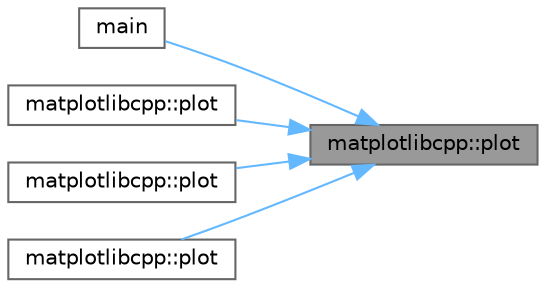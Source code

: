 digraph "matplotlibcpp::plot"
{
 // LATEX_PDF_SIZE
  bgcolor="transparent";
  edge [fontname=Helvetica,fontsize=10,labelfontname=Helvetica,labelfontsize=10];
  node [fontname=Helvetica,fontsize=10,shape=box,height=0.2,width=0.4];
  rankdir="RL";
  Node1 [id="Node000001",label="matplotlibcpp::plot",height=0.2,width=0.4,color="gray40", fillcolor="grey60", style="filled", fontcolor="black",tooltip=" "];
  Node1 -> Node2 [id="edge5_Node000001_Node000002",dir="back",color="steelblue1",style="solid",tooltip=" "];
  Node2 [id="Node000002",label="main",height=0.2,width=0.4,color="grey40", fillcolor="white", style="filled",URL="$visualize_8cpp.html#ae66f6b31b5ad750f1fe042a706a4e3d4",tooltip=" "];
  Node1 -> Node3 [id="edge6_Node000001_Node000003",dir="back",color="steelblue1",style="solid",tooltip=" "];
  Node3 [id="Node000003",label="matplotlibcpp::plot",height=0.2,width=0.4,color="grey40", fillcolor="white", style="filled",URL="$namespacematplotlibcpp.html#a961b7390cd3b4148651519f164c1af14",tooltip=" "];
  Node1 -> Node4 [id="edge7_Node000001_Node000004",dir="back",color="steelblue1",style="solid",tooltip=" "];
  Node4 [id="Node000004",label="matplotlibcpp::plot",height=0.2,width=0.4,color="grey40", fillcolor="white", style="filled",URL="$namespacematplotlibcpp.html#a3917f5113dcefbf8f6dc1f04e8196ca1",tooltip=" "];
  Node1 -> Node5 [id="edge8_Node000001_Node000005",dir="back",color="steelblue1",style="solid",tooltip=" "];
  Node5 [id="Node000005",label="matplotlibcpp::plot",height=0.2,width=0.4,color="grey40", fillcolor="white", style="filled",URL="$namespacematplotlibcpp.html#a92c59dd37fb3f355514d88e364ddfde9",tooltip=" "];
}
